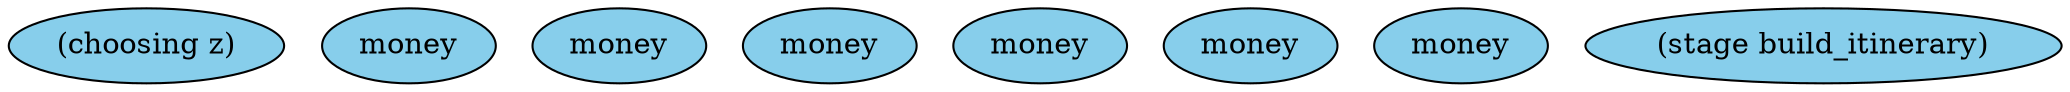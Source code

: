digraph {
x7 [style=filled,fillcolor=skyblue,label="(choosing z)"];
x6 [style=filled,fillcolor=skyblue,label="money"];
x5 [style=filled,fillcolor=skyblue,label="money"];
x4 [style=filled,fillcolor=skyblue,label="money"];
x3 [style=filled,fillcolor=skyblue,label="money"];
x2 [style=filled,fillcolor=skyblue,label="money"];
x1 [style=filled,fillcolor=skyblue,label="money"];
x0 [style=filled,fillcolor=skyblue,label="(stage build_itinerary)"];
}